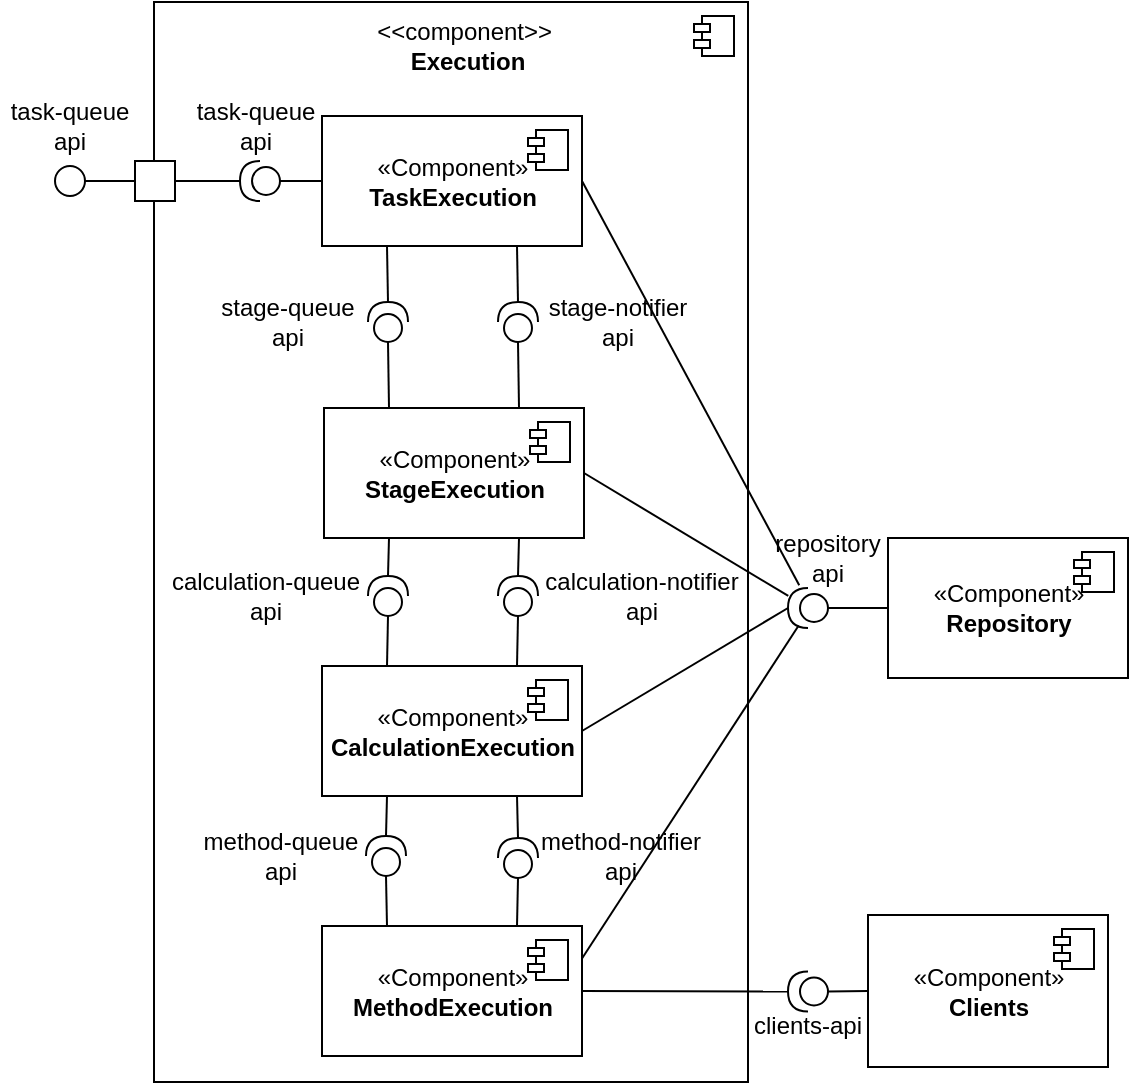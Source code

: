 <mxfile version="17.2.4" type="device"><diagram id="u5NndECqDDFXMggKbE3X" name="Страница 1"><mxGraphModel dx="2672" dy="1910" grid="1" gridSize="10" guides="1" tooltips="1" connect="1" arrows="1" fold="1" page="1" pageScale="1" pageWidth="827" pageHeight="1169" math="0" shadow="0"><root><mxCell id="0"/><mxCell id="1" parent="0"/><mxCell id="eWUD3B7mLAud296M9sJU-2" value="" style="html=1;dropTarget=0;" parent="1" vertex="1"><mxGeometry x="-1577" y="-1160" width="297" height="540" as="geometry"/></mxCell><mxCell id="eWUD3B7mLAud296M9sJU-3" value="" style="shape=module;jettyWidth=8;jettyHeight=4;" parent="eWUD3B7mLAud296M9sJU-2" vertex="1"><mxGeometry x="1" width="20" height="20" relative="1" as="geometry"><mxPoint x="-27" y="7" as="offset"/></mxGeometry></mxCell><mxCell id="eWUD3B7mLAud296M9sJU-38" value="" style="ellipse;whiteSpace=wrap;html=1;aspect=fixed;" parent="1" vertex="1"><mxGeometry x="-1626.5" y="-1078" width="15" height="15" as="geometry"/></mxCell><mxCell id="eWUD3B7mLAud296M9sJU-4" value="&amp;lt;&amp;lt;component&amp;gt;&amp;gt;&amp;nbsp;&lt;br&gt;&lt;b&gt;Execution&lt;/b&gt;" style="text;html=1;strokeColor=none;fillColor=none;align=center;verticalAlign=middle;whiteSpace=wrap;rounded=0;" parent="1" vertex="1"><mxGeometry x="-1450" y="-1153" width="60" height="30" as="geometry"/></mxCell><mxCell id="eWUD3B7mLAud296M9sJU-97" style="edgeStyle=none;rounded=0;orthogonalLoop=1;jettySize=auto;html=1;exitX=1;exitY=0.5;exitDx=0;exitDy=0;entryX=1;entryY=0.5;entryDx=0;entryDy=0;entryPerimeter=0;endArrow=none;endFill=0;" parent="1" source="eWUD3B7mLAud296M9sJU-5" target="eWUD3B7mLAud296M9sJU-95" edge="1"><mxGeometry relative="1" as="geometry"/></mxCell><mxCell id="eWUD3B7mLAud296M9sJU-98" style="edgeStyle=none;rounded=0;orthogonalLoop=1;jettySize=auto;html=1;exitX=1;exitY=0.25;exitDx=0;exitDy=0;entryX=0.733;entryY=0.061;entryDx=0;entryDy=0;entryPerimeter=0;endArrow=none;endFill=0;" parent="1" source="eWUD3B7mLAud296M9sJU-5" target="eWUD3B7mLAud296M9sJU-90" edge="1"><mxGeometry relative="1" as="geometry"/></mxCell><mxCell id="eWUD3B7mLAud296M9sJU-107" style="edgeStyle=none;rounded=0;orthogonalLoop=1;jettySize=auto;html=1;exitX=0.75;exitY=0;exitDx=0;exitDy=0;entryX=0;entryY=0.5;entryDx=0;entryDy=0;entryPerimeter=0;endArrow=none;endFill=0;" parent="1" source="eWUD3B7mLAud296M9sJU-5" target="eWUD3B7mLAud296M9sJU-86" edge="1"><mxGeometry relative="1" as="geometry"/></mxCell><mxCell id="eWUD3B7mLAud296M9sJU-5" value="«Component»&lt;br&gt;&lt;b&gt;MethodExecution&lt;/b&gt;" style="html=1;dropTarget=0;" parent="1" vertex="1"><mxGeometry x="-1493" y="-698" width="130" height="65" as="geometry"/></mxCell><mxCell id="eWUD3B7mLAud296M9sJU-6" value="" style="shape=module;jettyWidth=8;jettyHeight=4;" parent="eWUD3B7mLAud296M9sJU-5" vertex="1"><mxGeometry x="1" width="20" height="20" relative="1" as="geometry"><mxPoint x="-27" y="7" as="offset"/></mxGeometry></mxCell><mxCell id="eWUD3B7mLAud296M9sJU-99" style="edgeStyle=none;rounded=0;orthogonalLoop=1;jettySize=auto;html=1;exitX=1;exitY=0.5;exitDx=0;exitDy=0;entryX=1;entryY=0.5;entryDx=0;entryDy=0;entryPerimeter=0;endArrow=none;endFill=0;" parent="1" source="eWUD3B7mLAud296M9sJU-7" target="eWUD3B7mLAud296M9sJU-90" edge="1"><mxGeometry relative="1" as="geometry"/></mxCell><mxCell id="eWUD3B7mLAud296M9sJU-105" style="edgeStyle=none;rounded=0;orthogonalLoop=1;jettySize=auto;html=1;exitX=0.75;exitY=1;exitDx=0;exitDy=0;entryX=1;entryY=0.5;entryDx=0;entryDy=0;entryPerimeter=0;endArrow=none;endFill=0;" parent="1" source="eWUD3B7mLAud296M9sJU-7" target="eWUD3B7mLAud296M9sJU-86" edge="1"><mxGeometry relative="1" as="geometry"/></mxCell><mxCell id="eWUD3B7mLAud296M9sJU-7" value="«Component»&lt;br&gt;&lt;b&gt;CalculationExecution&lt;/b&gt;" style="html=1;dropTarget=0;" parent="1" vertex="1"><mxGeometry x="-1493" y="-828" width="130" height="65" as="geometry"/></mxCell><mxCell id="eWUD3B7mLAud296M9sJU-8" value="" style="shape=module;jettyWidth=8;jettyHeight=4;" parent="eWUD3B7mLAud296M9sJU-7" vertex="1"><mxGeometry x="1" width="20" height="20" relative="1" as="geometry"><mxPoint x="-27" y="7" as="offset"/></mxGeometry></mxCell><mxCell id="eWUD3B7mLAud296M9sJU-100" style="edgeStyle=none;rounded=0;orthogonalLoop=1;jettySize=auto;html=1;exitX=1;exitY=0.5;exitDx=0;exitDy=0;entryX=0.993;entryY=0.801;entryDx=0;entryDy=0;entryPerimeter=0;endArrow=none;endFill=0;" parent="1" source="eWUD3B7mLAud296M9sJU-9" target="eWUD3B7mLAud296M9sJU-90" edge="1"><mxGeometry relative="1" as="geometry"/></mxCell><mxCell id="eWUD3B7mLAud296M9sJU-102" style="edgeStyle=none;rounded=0;orthogonalLoop=1;jettySize=auto;html=1;exitX=0.25;exitY=1;exitDx=0;exitDy=0;entryX=1;entryY=0.5;entryDx=0;entryDy=0;entryPerimeter=0;endArrow=none;endFill=0;" parent="1" source="eWUD3B7mLAud296M9sJU-9" target="eWUD3B7mLAud296M9sJU-15" edge="1"><mxGeometry relative="1" as="geometry"/></mxCell><mxCell id="eWUD3B7mLAud296M9sJU-103" style="edgeStyle=none;rounded=0;orthogonalLoop=1;jettySize=auto;html=1;exitX=0.75;exitY=1;exitDx=0;exitDy=0;entryX=1;entryY=0.5;entryDx=0;entryDy=0;entryPerimeter=0;endArrow=none;endFill=0;" parent="1" source="eWUD3B7mLAud296M9sJU-9" target="eWUD3B7mLAud296M9sJU-85" edge="1"><mxGeometry relative="1" as="geometry"/></mxCell><mxCell id="eWUD3B7mLAud296M9sJU-111" style="edgeStyle=none;rounded=0;orthogonalLoop=1;jettySize=auto;html=1;exitX=0.75;exitY=0;exitDx=0;exitDy=0;entryX=0;entryY=0.5;entryDx=0;entryDy=0;entryPerimeter=0;endArrow=none;endFill=0;" parent="1" source="eWUD3B7mLAud296M9sJU-9" target="eWUD3B7mLAud296M9sJU-80" edge="1"><mxGeometry relative="1" as="geometry"/></mxCell><mxCell id="eWUD3B7mLAud296M9sJU-9" value="«Component»&lt;br&gt;&lt;b&gt;StageExecution&lt;/b&gt;" style="html=1;dropTarget=0;" parent="1" vertex="1"><mxGeometry x="-1492" y="-957" width="130" height="65" as="geometry"/></mxCell><mxCell id="eWUD3B7mLAud296M9sJU-10" value="" style="shape=module;jettyWidth=8;jettyHeight=4;" parent="eWUD3B7mLAud296M9sJU-9" vertex="1"><mxGeometry x="1" width="20" height="20" relative="1" as="geometry"><mxPoint x="-27" y="7" as="offset"/></mxGeometry></mxCell><mxCell id="eWUD3B7mLAud296M9sJU-101" style="edgeStyle=none;rounded=0;orthogonalLoop=1;jettySize=auto;html=1;exitX=1;exitY=0.5;exitDx=0;exitDy=0;endArrow=none;endFill=0;entryX=0.719;entryY=1.069;entryDx=0;entryDy=0;entryPerimeter=0;" parent="1" source="eWUD3B7mLAud296M9sJU-11" target="eWUD3B7mLAud296M9sJU-90" edge="1"><mxGeometry relative="1" as="geometry"><mxPoint x="-1154" y="-953" as="targetPoint"/></mxGeometry></mxCell><mxCell id="eWUD3B7mLAud296M9sJU-118" style="edgeStyle=none;rounded=0;orthogonalLoop=1;jettySize=auto;html=1;exitX=0.25;exitY=1;exitDx=0;exitDy=0;entryX=1;entryY=0.5;entryDx=0;entryDy=0;entryPerimeter=0;endArrow=none;endFill=0;" parent="1" source="eWUD3B7mLAud296M9sJU-11" target="eWUD3B7mLAud296M9sJU-22" edge="1"><mxGeometry relative="1" as="geometry"/></mxCell><mxCell id="eWUD3B7mLAud296M9sJU-11" value="«Component»&lt;br&gt;&lt;b&gt;TaskExecution&lt;/b&gt;" style="html=1;dropTarget=0;" parent="1" vertex="1"><mxGeometry x="-1493" y="-1103" width="130" height="65" as="geometry"/></mxCell><mxCell id="eWUD3B7mLAud296M9sJU-12" value="" style="shape=module;jettyWidth=8;jettyHeight=4;" parent="eWUD3B7mLAud296M9sJU-11" vertex="1"><mxGeometry x="1" width="20" height="20" relative="1" as="geometry"><mxPoint x="-27" y="7" as="offset"/></mxGeometry></mxCell><mxCell id="eWUD3B7mLAud296M9sJU-109" style="edgeStyle=none;rounded=0;orthogonalLoop=1;jettySize=auto;html=1;exitX=0;exitY=0.5;exitDx=0;exitDy=0;exitPerimeter=0;entryX=0.25;entryY=0;entryDx=0;entryDy=0;endArrow=none;endFill=0;" parent="1" source="eWUD3B7mLAud296M9sJU-15" target="eWUD3B7mLAud296M9sJU-7" edge="1"><mxGeometry relative="1" as="geometry"/></mxCell><mxCell id="eWUD3B7mLAud296M9sJU-15" value="" style="shape=providedRequiredInterface;html=1;verticalLabelPosition=bottom;sketch=0;direction=north;" parent="1" vertex="1"><mxGeometry x="-1470" y="-873" width="20" height="20" as="geometry"/></mxCell><mxCell id="eWUD3B7mLAud296M9sJU-16" value="stage-queue&lt;br&gt;api" style="text;html=1;strokeColor=none;fillColor=none;align=center;verticalAlign=middle;whiteSpace=wrap;rounded=0;" parent="1" vertex="1"><mxGeometry x="-1549" y="-1015" width="78" height="30" as="geometry"/></mxCell><mxCell id="eWUD3B7mLAud296M9sJU-104" style="edgeStyle=none;rounded=0;orthogonalLoop=1;jettySize=auto;html=1;exitX=1;exitY=0.5;exitDx=0;exitDy=0;exitPerimeter=0;endArrow=none;endFill=0;entryX=0.25;entryY=1;entryDx=0;entryDy=0;" parent="1" source="eWUD3B7mLAud296M9sJU-18" target="eWUD3B7mLAud296M9sJU-7" edge="1"><mxGeometry relative="1" as="geometry"><mxPoint x="-1460" y="-750" as="targetPoint"/></mxGeometry></mxCell><mxCell id="eWUD3B7mLAud296M9sJU-106" style="edgeStyle=none;rounded=0;orthogonalLoop=1;jettySize=auto;html=1;exitX=0;exitY=0.5;exitDx=0;exitDy=0;exitPerimeter=0;endArrow=none;endFill=0;entryX=0.25;entryY=0;entryDx=0;entryDy=0;" parent="1" source="eWUD3B7mLAud296M9sJU-18" target="eWUD3B7mLAud296M9sJU-5" edge="1"><mxGeometry relative="1" as="geometry"><mxPoint x="-1461" y="-710" as="targetPoint"/></mxGeometry></mxCell><mxCell id="eWUD3B7mLAud296M9sJU-18" value="" style="shape=providedRequiredInterface;html=1;verticalLabelPosition=bottom;sketch=0;direction=north;" parent="1" vertex="1"><mxGeometry x="-1471" y="-743" width="20" height="20" as="geometry"/></mxCell><mxCell id="eWUD3B7mLAud296M9sJU-112" style="edgeStyle=none;rounded=0;orthogonalLoop=1;jettySize=auto;html=1;exitX=0;exitY=0.5;exitDx=0;exitDy=0;exitPerimeter=0;entryX=0.25;entryY=0;entryDx=0;entryDy=0;endArrow=none;endFill=0;" parent="1" source="eWUD3B7mLAud296M9sJU-22" target="eWUD3B7mLAud296M9sJU-9" edge="1"><mxGeometry relative="1" as="geometry"/></mxCell><mxCell id="eWUD3B7mLAud296M9sJU-22" value="" style="shape=providedRequiredInterface;html=1;verticalLabelPosition=bottom;sketch=0;direction=north;" parent="1" vertex="1"><mxGeometry x="-1470" y="-1010" width="20" height="20" as="geometry"/></mxCell><mxCell id="eWUD3B7mLAud296M9sJU-23" value="calculation-queue&lt;br&gt;api" style="text;html=1;strokeColor=none;fillColor=none;align=center;verticalAlign=middle;whiteSpace=wrap;rounded=0;" parent="1" vertex="1"><mxGeometry x="-1571" y="-878" width="100" height="30" as="geometry"/></mxCell><mxCell id="eWUD3B7mLAud296M9sJU-24" value="method-queue&lt;br&gt;api" style="text;html=1;strokeColor=none;fillColor=none;align=center;verticalAlign=middle;whiteSpace=wrap;rounded=0;" parent="1" vertex="1"><mxGeometry x="-1556" y="-750.5" width="85" height="35" as="geometry"/></mxCell><mxCell id="eWUD3B7mLAud296M9sJU-25" value="" style="shape=providedRequiredInterface;html=1;verticalLabelPosition=bottom;sketch=0;direction=west;" parent="1" vertex="1"><mxGeometry x="-1534" y="-1080.5" width="20" height="20" as="geometry"/></mxCell><mxCell id="eWUD3B7mLAud296M9sJU-26" style="edgeStyle=orthogonalEdgeStyle;rounded=0;orthogonalLoop=1;jettySize=auto;html=1;exitX=0;exitY=0.5;exitDx=0;exitDy=0;endArrow=none;endFill=0;" parent="1" source="eWUD3B7mLAud296M9sJU-11" target="eWUD3B7mLAud296M9sJU-25" edge="1"><mxGeometry relative="1" as="geometry"/></mxCell><mxCell id="eWUD3B7mLAud296M9sJU-77" style="rounded=0;orthogonalLoop=1;jettySize=auto;html=1;exitX=0;exitY=0.5;exitDx=0;exitDy=0;entryX=1;entryY=0.5;entryDx=0;entryDy=0;endArrow=none;endFill=0;" parent="1" source="eWUD3B7mLAud296M9sJU-36" target="eWUD3B7mLAud296M9sJU-38" edge="1"><mxGeometry relative="1" as="geometry"/></mxCell><mxCell id="eWUD3B7mLAud296M9sJU-36" value="&lt;span style=&quot;color: rgba(0 , 0 , 0 , 0) ; font-family: monospace ; font-size: 0px&quot;&gt;%3CmxGraphModel%3E%3Croot%3E%3CmxCell%20id%3D%220%22%2F%3E%3CmxCell%20id%3D%221%22%20parent%3D%220%22%2F%3E%3CmxCell%20id%3D%222%22%20value%3D%22%22%20style%3D%22group%22%20vertex%3D%221%22%20connectable%3D%220%22%20parent%3D%221%22%3E%3CmxGeometry%20x%3D%22-870%22%20y%3D%22-1120%22%20width%3D%22822.75%22%20height%3D%22850%22%20as%3D%22geometry%22%2F%3E%3C%2FmxCell%3E%3CmxCell%20id%3D%223%22%20value%3D%22%22%20style%3D%22html%3D1%3BdropTarget%3D0%3BfillColor%3Dnone%3B%22%20vertex%3D%221%22%20parent%3D%222%22%3E%3CmxGeometry%20x%3D%2291%22%20width%3D%22695%22%20height%3D%22850%22%20as%3D%22geometry%22%2F%3E%3C%2FmxCell%3E%3CmxCell%20id%3D%224%22%20value%3D%22%22%20style%3D%22shape%3Dmodule%3BjettyWidth%3D8%3BjettyHeight%3D4%3B%22%20vertex%3D%221%22%20parent%3D%223%22%3E%3CmxGeometry%20x%3D%221%22%20width%3D%2220%22%20height%3D%2220%22%20relative%3D%221%22%20as%3D%22geometry%22%3E%3CmxPoint%20x%3D%22-27%22%20y%3D%227%22%20as%3D%22offset%22%2F%3E%3C%2FmxGeometry%3E%3C%2FmxCell%3E%3CmxCell%20id%3D%225%22%20value%3D%22%26amp%3Blt%3B%26amp%3Blt%3Bcomponent%26amp%3Bgt%3B%26amp%3Bgt%3B%26amp%3Bnbsp%3B%26lt%3Bbr%26gt%3B%26lt%3Bb%26gt%3BStorage%26lt%3B%2Fb%26gt%3B%22%20style%3D%22text%3Bhtml%3D1%3BstrokeColor%3Dnone%3BfillColor%3Dnone%3Balign%3Dcenter%3BverticalAlign%3Dmiddle%3BwhiteSpace%3Dwrap%3Brounded%3D0%3B%22%20vertex%3D%221%22%20parent%3D%222%22%3E%3CmxGeometry%20x%3D%22420%22%20y%3D%226.5%22%20width%3D%2260%22%20height%3D%2230%22%20as%3D%22geometry%22%2F%3E%3C%2FmxCell%3E%3CmxCell%20id%3D%226%22%20value%3D%22%22%20style%3D%22whiteSpace%3Dwrap%3Bhtml%3D1%3Baspect%3Dfixed%3B%22%20vertex%3D%221%22%20parent%3D%222%22%3E%3CmxGeometry%20x%3D%2280%22%20y%3D%22255%22%20width%3D%2220%22%20height%3D%2220%22%20as%3D%22geometry%22%2F%3E%3C%2FmxCell%3E%3CmxCell%20id%3D%227%22%20style%3D%22edgeStyle%3DorthogonalEdgeStyle%3Brounded%3D1%3BorthogonalLoop%3D1%3BjettySize%3Dauto%3Bhtml%3D1%3BexitX%3D1%3BexitY%3D0.5%3BexitDx%3D0%3BexitDy%3D0%3BentryX%3D0%3BentryY%3D0.5%3BentryDx%3D0%3BentryDy%3D0%3BendArrow%3Dnone%3BendFill%3D0%3B%22%20edge%3D%221%22%20parent%3D%222%22%20source%3D%228%22%20target%3D%226%22%3E%3CmxGeometry%20relative%3D%221%22%20as%3D%22geometry%22%2F%3E%3C%2FmxCell%3E%3CmxCell%20id%3D%228%22%20value%3D%22%22%20style%3D%22ellipse%3BwhiteSpace%3Dwrap%3Bhtml%3D1%3Baspect%3Dfixed%3BfillColor%3Ddefault%3B%22%20vertex%3D%221%22%20parent%3D%222%22%3E%3CmxGeometry%20x%3D%2230%22%20y%3D%22257.5%22%20width%3D%2215%22%20height%3D%2215%22%20as%3D%22geometry%22%2F%3E%3C%2FmxCell%3E%3CmxCell%20id%3D%229%22%20value%3D%22storage-api%22%20style%3D%22text%3Bhtml%3D1%3BstrokeColor%3Dnone%3BfillColor%3Dnone%3Balign%3Dcenter%3BverticalAlign%3Dmiddle%3BwhiteSpace%3Dwrap%3Brounded%3D0%3B%22%20vertex%3D%221%22%20parent%3D%222%22%3E%3CmxGeometry%20y%3D%22272.5%22%20width%3D%2275%22%20height%3D%2230%22%20as%3D%22geometry%22%2F%3E%3C%2FmxCell%3E%3CmxCell%20id%3D%2210%22%20value%3D%22%22%20style%3D%22group%22%20vertex%3D%221%22%20connectable%3D%220%22%20parent%3D%222%22%3E%3CmxGeometry%20x%3D%22130%22%20y%3D%2250%22%20width%3D%22262.75%22%20height%3D%22250%22%20as%3D%22geometry%22%2F%3E%3C%2FmxCell%3E%3CmxCell%20id%3D%2211%22%20value%3D%22%22%20style%3D%22html%3D1%3BdropTarget%3D0%3B%22%20vertex%3D%221%22%20parent%3D%2210%22%3E%3CmxGeometry%20x%3D%2210%22%20width%3D%22242.5%22%20height%3D%22250%22%20as%3D%22geometry%22%2F%3E%3C%2FmxCell%3E%3CmxCell%20id%3D%2212%22%20value%3D%22%22%20style%3D%22shape%3Dmodule%3BjettyWidth%3D8%3BjettyHeight%3D4%3B%22%20vertex%3D%221%22%20parent%3D%2211%22%3E%3CmxGeometry%20x%3D%221%22%20width%3D%2220%22%20height%3D%2220%22%20relative%3D%221%22%20as%3D%22geometry%22%3E%3CmxPoint%20x%3D%22-27%22%20y%3D%227%22%20as%3D%22offset%22%2F%3E%3C%2FmxGeometry%3E%3C%2FmxCell%3E%3CmxCell%20id%3D%2213%22%20value%3D%22%26amp%3Blt%3B%26amp%3Blt%3Bcomponent%26amp%3Bgt%3B%26amp%3Bgt%3B%26amp%3Bnbsp%3B%26lt%3Bbr%26gt%3B%26lt%3Bb%26gt%3BAPI%26lt%3B%2Fb%26gt%3B%22%20style%3D%22text%3Bhtml%3D1%3BstrokeColor%3Dnone%3BfillColor%3Dnone%3Balign%3Dcenter%3BverticalAlign%3Dmiddle%3BwhiteSpace%3Dwrap%3Brounded%3D0%3B%22%20vertex%3D%221%22%20parent%3D%2210%22%3E%3CmxGeometry%20x%3D%22123.25%22%20y%3D%2210%22%20width%3D%2260%22%20height%3D%2230%22%20as%3D%22geometry%22%2F%3E%3C%2FmxCell%3E%3CmxCell%20id%3D%2214%22%20value%3D%22%C2%ABComponent%C2%BB%26lt%3Bbr%26gt%3B%26lt%3Bb%26gt%3BController%26lt%3B%2Fb%26gt%3B%22%20style%3D%22html%3D1%3BdropTarget%3D0%3B%22%20vertex%3D%221%22%20parent%3D%2210%22%3E%3CmxGeometry%20x%3D%2288.25%22%20y%3D%2252.5%22%20width%3D%22130%22%20height%3D%2260%22%20as%3D%22geometry%22%2F%3E%3C%2FmxCell%3E%3CmxCell%20id%3D%2215%22%20value%3D%22%22%20style%3D%22shape%3Dmodule%3BjettyWidth%3D8%3BjettyHeight%3D4%3B%22%20vertex%3D%221%22%20parent%3D%2214%22%3E%3CmxGeometry%20x%3D%221%22%20width%3D%2220%22%20height%3D%2220%22%20relative%3D%221%22%20as%3D%22geometry%22%3E%3CmxPoint%20x%3D%22-27%22%20y%3D%227%22%20as%3D%22offset%22%2F%3E%3C%2FmxGeometry%3E%3C%2FmxCell%3E%3CmxCell%20id%3D%2216%22%20value%3D%22%C2%ABComponent%C2%BB%26lt%3Bbr%26gt%3B%26lt%3Bb%26gt%3BRequest%20Handler%26lt%3B%2Fb%26gt%3B%22%20style%3D%22html%3D1%3BdropTarget%3D0%3B%22%20vertex%3D%221%22%20parent%3D%2210%22%3E%3CmxGeometry%20x%3D%2288.75%22%20y%3D%22172.5%22%20width%3D%22130%22%20height%3D%2265%22%20as%3D%22geometry%22%2F%3E%3C%2FmxCell%3E%3CmxCell%20id%3D%2217%22%20value%3D%22%22%20style%3D%22shape%3Dmodule%3BjettyWidth%3D8%3BjettyHeight%3D4%3B%22%20vertex%3D%221%22%20parent%3D%2216%22%3E%3CmxGeometry%20x%3D%221%22%20width%3D%2220%22%20height%3D%2220%22%20relative%3D%221%22%20as%3D%22geometry%22%3E%3CmxPoint%20x%3D%22-27%22%20y%3D%227%22%20as%3D%22offset%22%2F%3E%3C%2FmxGeometry%3E%3C%2FmxCell%3E%3CmxCell%20id%3D%2218%22%20value%3D%22%22%20style%3D%22whiteSpace%3Dwrap%3Bhtml%3D1%3Baspect%3Dfixed%3B%22%20vertex%3D%221%22%20parent%3D%2210%22%3E%3CmxGeometry%20x%3D%22242.75%22%20y%3D%2272.5%22%20width%3D%2220%22%20height%3D%2220%22%20as%3D%22geometry%22%2F%3E%3C%2FmxCell%3E%3CmxCell%20id%3D%2219%22%20style%3D%22edgeStyle%3DorthogonalEdgeStyle%3Brounded%3D1%3BorthogonalLoop%3D1%3BjettySize%3Dauto%3Bhtml%3D1%3BexitX%3D1%3BexitY%3D0.5%3BexitDx%3D0%3BexitDy%3D0%3BentryX%3D0%3BentryY%3D0.5%3BentryDx%3D0%3BentryDy%3D0%3BendArrow%3Dnone%3BendFill%3D0%3B%22%20edge%3D%221%22%20parent%3D%2210%22%20source%3D%2214%22%20target%3D%2218%22%3E%3CmxGeometry%20relative%3D%221%22%20as%3D%22geometry%22%2F%3E%3C%2FmxCell%3E%3CmxCell%20id%3D%2220%22%20style%3D%22edgeStyle%3DorthogonalEdgeStyle%3Brounded%3D1%3BorthogonalLoop%3D1%3BjettySize%3Dauto%3Bhtml%3D1%3BexitX%3D1%3BexitY%3D0.5%3BexitDx%3D0%3BexitDy%3D0%3BexitPerimeter%3D0%3BentryX%3D0.5%3BentryY%3D0%3BentryDx%3D0%3BentryDy%3D0%3BendArrow%3Dnone%3BendFill%3D0%3B%22%20edge%3D%221%22%20parent%3D%2210%22%20source%3D%2222%22%20target%3D%2216%22%3E%3CmxGeometry%20relative%3D%221%22%20as%3D%22geometry%22%2F%3E%3C%2FmxCell%3E%3CmxCell%20id%3D%2221%22%20style%3D%22edgeStyle%3DorthogonalEdgeStyle%3Brounded%3D1%3BorthogonalLoop%3D1%3BjettySize%3Dauto%3Bhtml%3D1%3BexitX%3D0%3BexitY%3D0.5%3BexitDx%3D0%3BexitDy%3D0%3BexitPerimeter%3D0%3BentryX%3D0.5%3BentryY%3D1%3BentryDx%3D0%3BentryDy%3D0%3BendArrow%3Dnone%3BendFill%3D0%3B%22%20edge%3D%221%22%20parent%3D%2210%22%20source%3D%2222%22%20target%3D%2214%22%3E%3CmxGeometry%20relative%3D%221%22%20as%3D%22geometry%22%2F%3E%3C%2FmxCell%3E%3CmxCell%20id%3D%2222%22%20value%3D%22%22%20style%3D%22shape%3DprovidedRequiredInterface%3Bhtml%3D1%3BverticalLabelPosition%3Dbottom%3Bsketch%3D0%3Bdirection%3Dsouth%3B%22%20vertex%3D%221%22%20parent%3D%2210%22%3E%3CmxGeometry%20x%3D%22143.75%22%20y%3D%22132.5%22%20width%3D%2220%22%20height%3D%2220%22%20as%3D%22geometry%22%2F%3E%3C%2FmxCell%3E%3CmxCell%20id%3D%2223%22%20style%3D%22edgeStyle%3DorthogonalEdgeStyle%3Brounded%3D1%3BorthogonalLoop%3D1%3BjettySize%3Dauto%3Bhtml%3D1%3BexitX%3D0%3BexitY%3D0.5%3BexitDx%3D0%3BexitDy%3D0%3BexitPerimeter%3D0%3BentryX%3D0%3BentryY%3D0.5%3BentryDx%3D0%3BentryDy%3D0%3BendArrow%3Dnone%3BendFill%3D0%3B%22%20edge%3D%221%22%20parent%3D%2210%22%20source%3D%2224%22%20target%3D%2216%22%3E%3CmxGeometry%20relative%3D%221%22%20as%3D%22geometry%22%2F%3E%3C%2FmxCell%3E%3CmxCell%20id%3D%2224%22%20value%3D%22%22%20style%3D%22shape%3DprovidedRequiredInterface%3Bhtml%3D1%3BverticalLabelPosition%3Dbottom%3Bsketch%3D0%3Bdirection%3Dwest%3B%22%20vertex%3D%221%22%20parent%3D%2210%22%3E%3CmxGeometry%20x%3D%2240.75%22%20y%3D%22195%22%20width%3D%2220%22%20height%3D%2220%22%20as%3D%22geometry%22%2F%3E%3C%2FmxCell%3E%3CmxCell%20id%3D%2225%22%20value%3D%22%22%20style%3D%22whiteSpace%3Dwrap%3Bhtml%3D1%3Baspect%3Dfixed%3B%22%20vertex%3D%221%22%20parent%3D%2210%22%3E%3CmxGeometry%20y%3D%22195%22%20width%3D%2220%22%20height%3D%2220%22%20as%3D%22geometry%22%2F%3E%3C%2FmxCell%3E%3CmxCell%20id%3D%2226%22%20style%3D%22edgeStyle%3DorthogonalEdgeStyle%3Brounded%3D1%3BorthogonalLoop%3D1%3BjettySize%3Dauto%3Bhtml%3D1%3BexitX%3D1%3BexitY%3D0.5%3BexitDx%3D0%3BexitDy%3D0%3BexitPerimeter%3D0%3BentryX%3D1%3BentryY%3D0.5%3BentryDx%3D0%3BentryDy%3D0%3BendArrow%3Dnone%3BendFill%3D0%3B%22%20edge%3D%221%22%20parent%3D%2210%22%20source%3D%2224%22%20target%3D%2225%22%3E%3CmxGeometry%20relative%3D%221%22%20as%3D%22geometry%22%2F%3E%3C%2FmxCell%3E%3CmxCell%20id%3D%2227%22%20value%3D%22storage-api%22%20style%3D%22text%3Bhtml%3D1%3BstrokeColor%3Dnone%3BfillColor%3Dnone%3Balign%3Dcenter%3BverticalAlign%3Dmiddle%3BwhiteSpace%3Dwrap%3Brounded%3D0%3B%22%20vertex%3D%221%22%20parent%3D%2210%22%3E%3CmxGeometry%20x%3D%2213.25%22%20y%3D%22215%22%20width%3D%2275%22%20height%3D%2230%22%20as%3D%22geometry%22%2F%3E%3C%2FmxCell%3E%3CmxCell%20id%3D%2228%22%20value%3D%22controller-api%22%20style%3D%22text%3Bhtml%3D1%3BstrokeColor%3Dnone%3BfillColor%3Dnone%3Balign%3Dcenter%3BverticalAlign%3Dmiddle%3BwhiteSpace%3Dwrap%3Brounded%3D0%3B%22%20vertex%3D%221%22%20parent%3D%2210%22%3E%3CmxGeometry%20x%3D%22167.75%22%20y%3D%22122.5%22%20width%3D%2275%22%20height%3D%2230%22%20as%3D%22geometry%22%2F%3E%3C%2FmxCell%3E%3CmxCell%20id%3D%2229%22%20value%3D%22%22%20style%3D%22group%22%20vertex%3D%221%22%20connectable%3D%220%22%20parent%3D%222%22%3E%3CmxGeometry%20x%3D%22470%22%20y%3D%2266.5%22%20width%3D%22290%22%20height%3D%22120%22%20as%3D%22geometry%22%2F%3E%3C%2FmxCell%3E%3CmxCell%20id%3D%2230%22%20value%3D%22%22%20style%3D%22html%3D1%3BdropTarget%3D0%3BfillColor%3Ddefault%3Bcontainer%3D0%3B%22%20vertex%3D%221%22%20parent%3D%2229%22%3E%3CmxGeometry%20x%3D%2210%22%20width%3D%22270%22%20height%3D%22120%22%20as%3D%22geometry%22%2F%3E%3C%2FmxCell%3E%3CmxCell%20id%3D%2231%22%20value%3D%22%22%20style%3D%22whiteSpace%3Dwrap%3Bhtml%3D1%3Baspect%3Dfixed%3B%22%20vertex%3D%221%22%20parent%3D%2229%22%3E%3CmxGeometry%20y%3D%2270%22%20width%3D%2220%22%20height%3D%2220%22%20as%3D%22geometry%22%2F%3E%3C%2FmxCell%3E%3CmxCell%20id%3D%2232%22%20value%3D%22%26amp%3Blt%3B%26amp%3Blt%3BComponent%26amp%3Bgt%3B%26amp%3Bgt%3B%26lt%3Bbr%26gt%3B%26lt%3Bb%26gt%3BDatabase%26lt%3B%2Fb%26gt%3B%22%20style%3D%22text%3Bhtml%3D1%3BstrokeColor%3Dnone%3BfillColor%3Dnone%3Balign%3Dcenter%3BverticalAlign%3Dmiddle%3BwhiteSpace%3Dwrap%3Brounded%3D0%3B%22%20vertex%3D%221%22%20parent%3D%2229%22%3E%3CmxGeometry%20x%3D%22112.131%22%20y%3D%2212.5%22%20width%3D%2275.728%22%20height%3D%2221%22%20as%3D%22geometry%22%2F%3E%3C%2FmxCell%3E%3CmxCell%20id%3D%2233%22%20value%3D%22%22%20style%3D%22whiteSpace%3Dwrap%3Bhtml%3D1%3Baspect%3Dfixed%3B%22%20vertex%3D%221%22%20parent%3D%2229%22%3E%3CmxGeometry%20x%3D%22270%22%20y%3D%2270%22%20width%3D%2220%22%20height%3D%2220%22%20as%3D%22geometry%22%2F%3E%3C%2FmxCell%3E%3CmxCell%20id%3D%2234%22%20value%3D%22%C2%ABComponent%C2%BB%26lt%3Bbr%26gt%3B%26lt%3Bb%26gt%3BDatabase%26lt%3B%2Fb%26gt%3B%22%20style%3D%22html%3D1%3BdropTarget%3D0%3B%22%20vertex%3D%221%22%20parent%3D%2229%22%3E%3CmxGeometry%20x%3D%22100%22%20y%3D%2247.5%22%20width%3D%22130%22%20height%3D%2265%22%20as%3D%22geometry%22%2F%3E%3C%2FmxCell%3E%3CmxCell%20id%3D%2235%22%20value%3D%22%22%20style%3D%22shape%3Dmodule%3BjettyWidth%3D8%3BjettyHeight%3D4%3B%22%20vertex%3D%221%22%20parent%3D%2234%22%3E%3CmxGeometry%20x%3D%221%22%20width%3D%2220%22%20height%3D%2220%22%20relative%3D%221%22%20as%3D%22geometry%22%3E%3CmxPoint%20x%3D%22-27%22%20y%3D%227%22%20as%3D%22offset%22%2F%3E%3C%2FmxGeometry%3E%3C%2FmxCell%3E%3CmxCell%20id%3D%2236%22%20style%3D%22edgeStyle%3DorthogonalEdgeStyle%3Brounded%3D1%3BorthogonalLoop%3D1%3BjettySize%3Dauto%3Bhtml%3D1%3BexitX%3D1%3BexitY%3D0.5%3BexitDx%3D0%3BexitDy%3D0%3BentryX%3D0%3BentryY%3D0.5%3BentryDx%3D0%3BentryDy%3D0%3BendArrow%3Dnone%3BendFill%3D0%3B%22%20edge%3D%221%22%20parent%3D%2229%22%20source%3D%2234%22%20target%3D%2233%22%3E%3CmxGeometry%20relative%3D%221%22%20as%3D%22geometry%22%2F%3E%3C%2FmxCell%3E%3CmxCell%20id%3D%2237%22%20style%3D%22edgeStyle%3DorthogonalEdgeStyle%3Brounded%3D1%3BorthogonalLoop%3D1%3BjettySize%3Dauto%3Bhtml%3D1%3BexitX%3D1%3BexitY%3D0.5%3BexitDx%3D0%3BexitDy%3D0%3BexitPerimeter%3D0%3BentryX%3D1%3BentryY%3D0.5%3BentryDx%3D0%3BentryDy%3D0%3BendArrow%3Dnone%3BendFill%3D0%3B%22%20edge%3D%221%22%20parent%3D%2229%22%20source%3D%2238%22%20target%3D%2231%22%3E%3CmxGeometry%20relative%3D%221%22%20as%3D%22geometry%22%2F%3E%3C%2FmxCell%3E%3CmxCell%20id%3D%2238%22%20value%3D%22%22%20style%3D%22shape%3DprovidedRequiredInterface%3Bhtml%3D1%3BverticalLabelPosition%3Dbottom%3Bsketch%3D0%3Bdirection%3Dwest%3B%22%20vertex%3D%221%22%20parent%3D%2229%22%3E%3CmxGeometry%20x%3D%2250%22%20y%3D%2270%22%20width%3D%2220%22%20height%3D%2220%22%20as%3D%22geometry%22%2F%3E%3C%2FmxCell%3E%3CmxCell%20id%3D%2239%22%20style%3D%22edgeStyle%3DorthogonalEdgeStyle%3Brounded%3D0%3BorthogonalLoop%3D1%3BjettySize%3Dauto%3Bhtml%3D1%3BexitX%3D0%3BexitY%3D0.5%3BexitDx%3D0%3BexitDy%3D0%3BendArrow%3Dnone%3BendFill%3D0%3BentryX%3D0%3BentryY%3D0.5%3BentryDx%3D0%3BentryDy%3D0%3BentryPerimeter%3D0%3B%22%20edge%3D%221%22%20parent%3D%2229%22%20source%3D%2234%22%20target%3D%2238%22%3E%3CmxGeometry%20relative%3D%221%22%20as%3D%22geometry%22%3E%3CmxPoint%20x%3D%2280%22%20y%3D%2283%22%20as%3D%22targetPoint%22%2F%3E%3C%2FmxGeometry%3E%3C%2FmxCell%3E%3CmxCell%20id%3D%2240%22%20value%3D%22database-api%22%20style%3D%22text%3Bhtml%3D1%3BstrokeColor%3Dnone%3BfillColor%3Dnone%3Balign%3Dcenter%3BverticalAlign%3Dmiddle%3BwhiteSpace%3Dwrap%3Brounded%3D0%3B%22%20vertex%3D%221%22%20parent%3D%2229%22%3E%3CmxGeometry%20x%3D%2220%22%20y%3D%2282.5%22%20width%3D%2280%22%20height%3D%2230%22%20as%3D%22geometry%22%2F%3E%3C%2FmxCell%3E%3C%2Froot%3E%3C%2FmxGraphModel%3E&lt;/span&gt;" style="whiteSpace=wrap;html=1;aspect=fixed;" parent="1" vertex="1"><mxGeometry x="-1586.5" y="-1080.5" width="20" height="20" as="geometry"/></mxCell><mxCell id="eWUD3B7mLAud296M9sJU-37" style="edgeStyle=orthogonalEdgeStyle;rounded=0;orthogonalLoop=1;jettySize=auto;html=1;exitX=1;exitY=0.5;exitDx=0;exitDy=0;exitPerimeter=0;entryX=1;entryY=0.5;entryDx=0;entryDy=0;endArrow=none;endFill=0;" parent="1" source="eWUD3B7mLAud296M9sJU-25" target="eWUD3B7mLAud296M9sJU-36" edge="1"><mxGeometry relative="1" as="geometry"><mxPoint x="-1546.5" y="-1070.5" as="sourcePoint"/></mxGeometry></mxCell><mxCell id="eWUD3B7mLAud296M9sJU-76" value="task-queue&lt;br&gt;api" style="text;html=1;strokeColor=none;fillColor=none;align=center;verticalAlign=middle;whiteSpace=wrap;rounded=0;" parent="1" vertex="1"><mxGeometry x="-1654" y="-1113.5" width="70" height="30" as="geometry"/></mxCell><mxCell id="eWUD3B7mLAud296M9sJU-78" value="task-queue&lt;br&gt;api" style="text;html=1;strokeColor=none;fillColor=none;align=center;verticalAlign=middle;whiteSpace=wrap;rounded=0;" parent="1" vertex="1"><mxGeometry x="-1559" y="-1114.5" width="66" height="33" as="geometry"/></mxCell><mxCell id="eWUD3B7mLAud296M9sJU-79" value="stage-notifier&lt;br&gt;api" style="text;html=1;strokeColor=none;fillColor=none;align=center;verticalAlign=middle;whiteSpace=wrap;rounded=0;" parent="1" vertex="1"><mxGeometry x="-1385" y="-1015" width="80" height="30" as="geometry"/></mxCell><mxCell id="eWUD3B7mLAud296M9sJU-82" style="edgeStyle=none;rounded=0;orthogonalLoop=1;jettySize=auto;html=1;exitX=1;exitY=0.5;exitDx=0;exitDy=0;exitPerimeter=0;entryX=0.75;entryY=1;entryDx=0;entryDy=0;endArrow=none;endFill=0;" parent="1" source="eWUD3B7mLAud296M9sJU-80" target="eWUD3B7mLAud296M9sJU-11" edge="1"><mxGeometry relative="1" as="geometry"/></mxCell><mxCell id="eWUD3B7mLAud296M9sJU-80" value="" style="shape=providedRequiredInterface;html=1;verticalLabelPosition=bottom;sketch=0;direction=north;" parent="1" vertex="1"><mxGeometry x="-1405" y="-1010" width="20" height="20" as="geometry"/></mxCell><mxCell id="eWUD3B7mLAud296M9sJU-110" style="edgeStyle=none;rounded=0;orthogonalLoop=1;jettySize=auto;html=1;exitX=0;exitY=0.5;exitDx=0;exitDy=0;exitPerimeter=0;entryX=0.75;entryY=0;entryDx=0;entryDy=0;endArrow=none;endFill=0;" parent="1" source="eWUD3B7mLAud296M9sJU-85" target="eWUD3B7mLAud296M9sJU-7" edge="1"><mxGeometry relative="1" as="geometry"/></mxCell><mxCell id="eWUD3B7mLAud296M9sJU-85" value="" style="shape=providedRequiredInterface;html=1;verticalLabelPosition=bottom;sketch=0;direction=north;" parent="1" vertex="1"><mxGeometry x="-1405" y="-873" width="20" height="20" as="geometry"/></mxCell><mxCell id="eWUD3B7mLAud296M9sJU-86" value="" style="shape=providedRequiredInterface;html=1;verticalLabelPosition=bottom;sketch=0;direction=north;" parent="1" vertex="1"><mxGeometry x="-1405" y="-742" width="20" height="20" as="geometry"/></mxCell><mxCell id="eWUD3B7mLAud296M9sJU-87" style="edgeStyle=none;rounded=0;orthogonalLoop=1;jettySize=auto;html=1;exitX=0;exitY=0.5;exitDx=0;exitDy=0;entryX=0;entryY=0.5;entryDx=0;entryDy=0;entryPerimeter=0;endArrow=none;endFill=0;" parent="1" source="eWUD3B7mLAud296M9sJU-88" target="eWUD3B7mLAud296M9sJU-90" edge="1"><mxGeometry relative="1" as="geometry"/></mxCell><mxCell id="eWUD3B7mLAud296M9sJU-88" value="«Component»&lt;br&gt;&lt;b&gt;Repository&lt;/b&gt;" style="html=1;dropTarget=0;" parent="1" vertex="1"><mxGeometry x="-1210" y="-892" width="120" height="70" as="geometry"/></mxCell><mxCell id="eWUD3B7mLAud296M9sJU-89" value="" style="shape=module;jettyWidth=8;jettyHeight=4;" parent="eWUD3B7mLAud296M9sJU-88" vertex="1"><mxGeometry x="1" width="20" height="20" relative="1" as="geometry"><mxPoint x="-27" y="7" as="offset"/></mxGeometry></mxCell><mxCell id="eWUD3B7mLAud296M9sJU-90" value="" style="shape=providedRequiredInterface;html=1;verticalLabelPosition=bottom;sketch=0;fillColor=default;direction=west;" parent="1" vertex="1"><mxGeometry x="-1260" y="-867" width="20" height="20" as="geometry"/></mxCell><mxCell id="eWUD3B7mLAud296M9sJU-91" value="repository&lt;br&gt;api" style="text;html=1;strokeColor=none;fillColor=none;align=center;verticalAlign=middle;whiteSpace=wrap;rounded=0;" parent="1" vertex="1"><mxGeometry x="-1270" y="-897" width="60" height="30" as="geometry"/></mxCell><mxCell id="eWUD3B7mLAud296M9sJU-92" value="«Component»&lt;br&gt;&lt;b&gt;Clients&lt;/b&gt;" style="html=1;dropTarget=0;" parent="1" vertex="1"><mxGeometry x="-1220" y="-703.5" width="120" height="76" as="geometry"/></mxCell><mxCell id="eWUD3B7mLAud296M9sJU-93" value="" style="shape=module;jettyWidth=8;jettyHeight=4;" parent="eWUD3B7mLAud296M9sJU-92" vertex="1"><mxGeometry x="1" width="20" height="20" relative="1" as="geometry"><mxPoint x="-27" y="7" as="offset"/></mxGeometry></mxCell><mxCell id="eWUD3B7mLAud296M9sJU-94" style="edgeStyle=none;rounded=0;orthogonalLoop=1;jettySize=auto;html=1;exitX=0;exitY=0.5;exitDx=0;exitDy=0;exitPerimeter=0;entryX=0;entryY=0.5;entryDx=0;entryDy=0;endArrow=none;endFill=0;" parent="1" source="eWUD3B7mLAud296M9sJU-95" target="eWUD3B7mLAud296M9sJU-92" edge="1"><mxGeometry relative="1" as="geometry"/></mxCell><mxCell id="eWUD3B7mLAud296M9sJU-95" value="" style="shape=providedRequiredInterface;html=1;verticalLabelPosition=bottom;sketch=0;fillColor=default;direction=west;" parent="1" vertex="1"><mxGeometry x="-1260" y="-675.25" width="20" height="20" as="geometry"/></mxCell><mxCell id="eWUD3B7mLAud296M9sJU-96" value="clients-api" style="text;html=1;strokeColor=none;fillColor=none;align=center;verticalAlign=middle;whiteSpace=wrap;rounded=0;" parent="1" vertex="1"><mxGeometry x="-1280" y="-659.5" width="60" height="22.5" as="geometry"/></mxCell><mxCell id="eWUD3B7mLAud296M9sJU-113" value="calculation-notifier&lt;br&gt;api" style="text;html=1;strokeColor=none;fillColor=none;align=center;verticalAlign=middle;whiteSpace=wrap;rounded=0;" parent="1" vertex="1"><mxGeometry x="-1385" y="-878" width="104" height="30" as="geometry"/></mxCell><mxCell id="eWUD3B7mLAud296M9sJU-116" value="method-notifier&lt;br&gt;api" style="text;html=1;strokeColor=none;fillColor=none;align=center;verticalAlign=middle;whiteSpace=wrap;rounded=0;" parent="1" vertex="1"><mxGeometry x="-1385" y="-747" width="83" height="28" as="geometry"/></mxCell></root></mxGraphModel></diagram></mxfile>